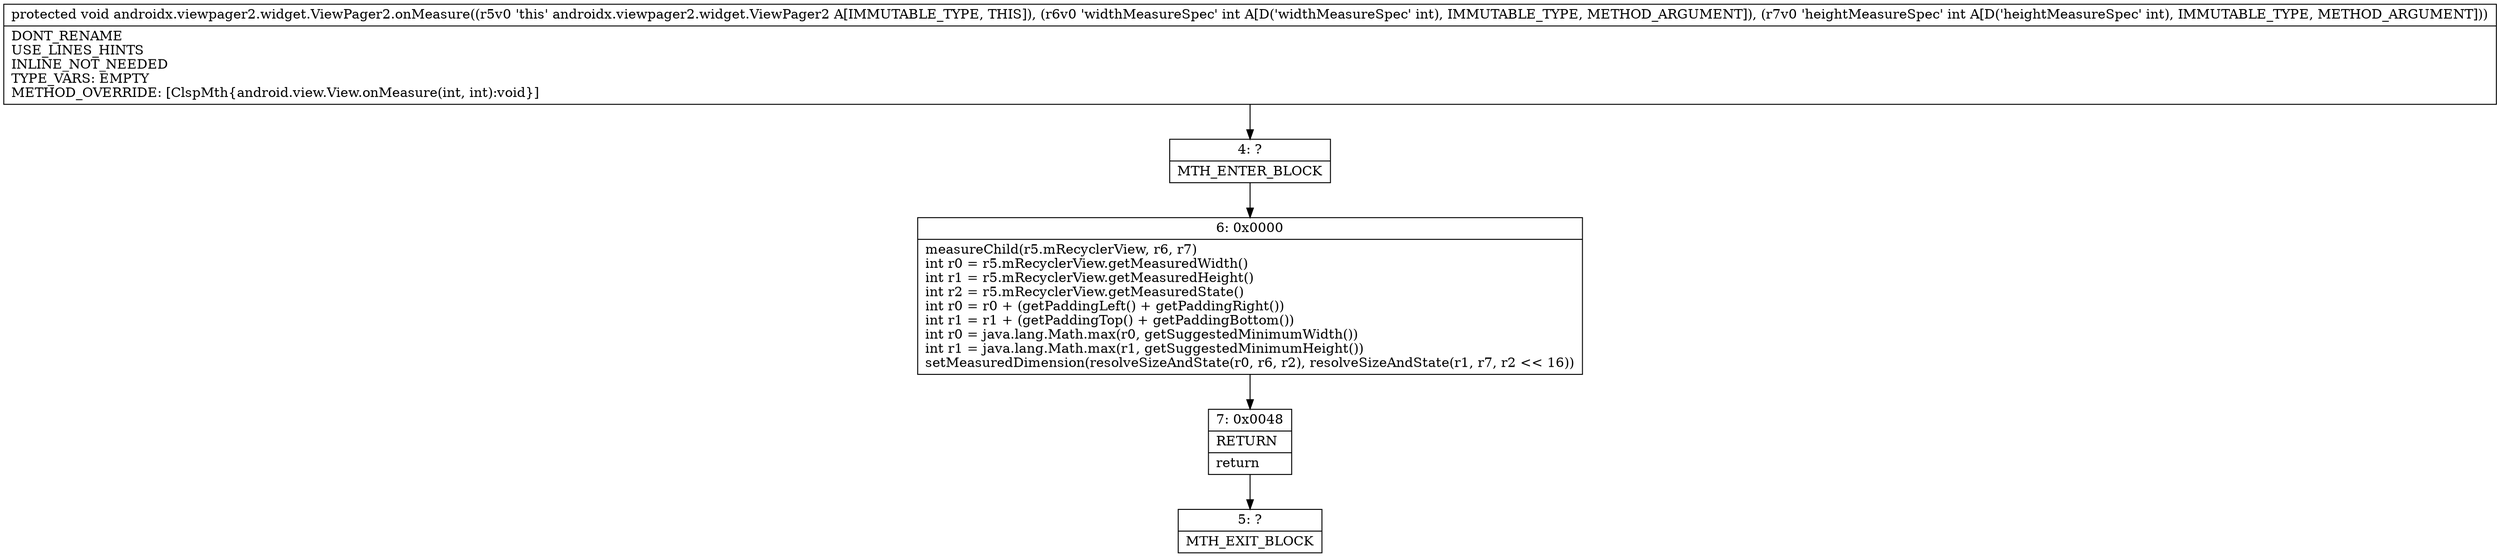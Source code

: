digraph "CFG forandroidx.viewpager2.widget.ViewPager2.onMeasure(II)V" {
Node_4 [shape=record,label="{4\:\ ?|MTH_ENTER_BLOCK\l}"];
Node_6 [shape=record,label="{6\:\ 0x0000|measureChild(r5.mRecyclerView, r6, r7)\lint r0 = r5.mRecyclerView.getMeasuredWidth()\lint r1 = r5.mRecyclerView.getMeasuredHeight()\lint r2 = r5.mRecyclerView.getMeasuredState()\lint r0 = r0 + (getPaddingLeft() + getPaddingRight())\lint r1 = r1 + (getPaddingTop() + getPaddingBottom())\lint r0 = java.lang.Math.max(r0, getSuggestedMinimumWidth())\lint r1 = java.lang.Math.max(r1, getSuggestedMinimumHeight())\lsetMeasuredDimension(resolveSizeAndState(r0, r6, r2), resolveSizeAndState(r1, r7, r2 \<\< 16))\l}"];
Node_7 [shape=record,label="{7\:\ 0x0048|RETURN\l|return\l}"];
Node_5 [shape=record,label="{5\:\ ?|MTH_EXIT_BLOCK\l}"];
MethodNode[shape=record,label="{protected void androidx.viewpager2.widget.ViewPager2.onMeasure((r5v0 'this' androidx.viewpager2.widget.ViewPager2 A[IMMUTABLE_TYPE, THIS]), (r6v0 'widthMeasureSpec' int A[D('widthMeasureSpec' int), IMMUTABLE_TYPE, METHOD_ARGUMENT]), (r7v0 'heightMeasureSpec' int A[D('heightMeasureSpec' int), IMMUTABLE_TYPE, METHOD_ARGUMENT]))  | DONT_RENAME\lUSE_LINES_HINTS\lINLINE_NOT_NEEDED\lTYPE_VARS: EMPTY\lMETHOD_OVERRIDE: [ClspMth\{android.view.View.onMeasure(int, int):void\}]\l}"];
MethodNode -> Node_4;Node_4 -> Node_6;
Node_6 -> Node_7;
Node_7 -> Node_5;
}


